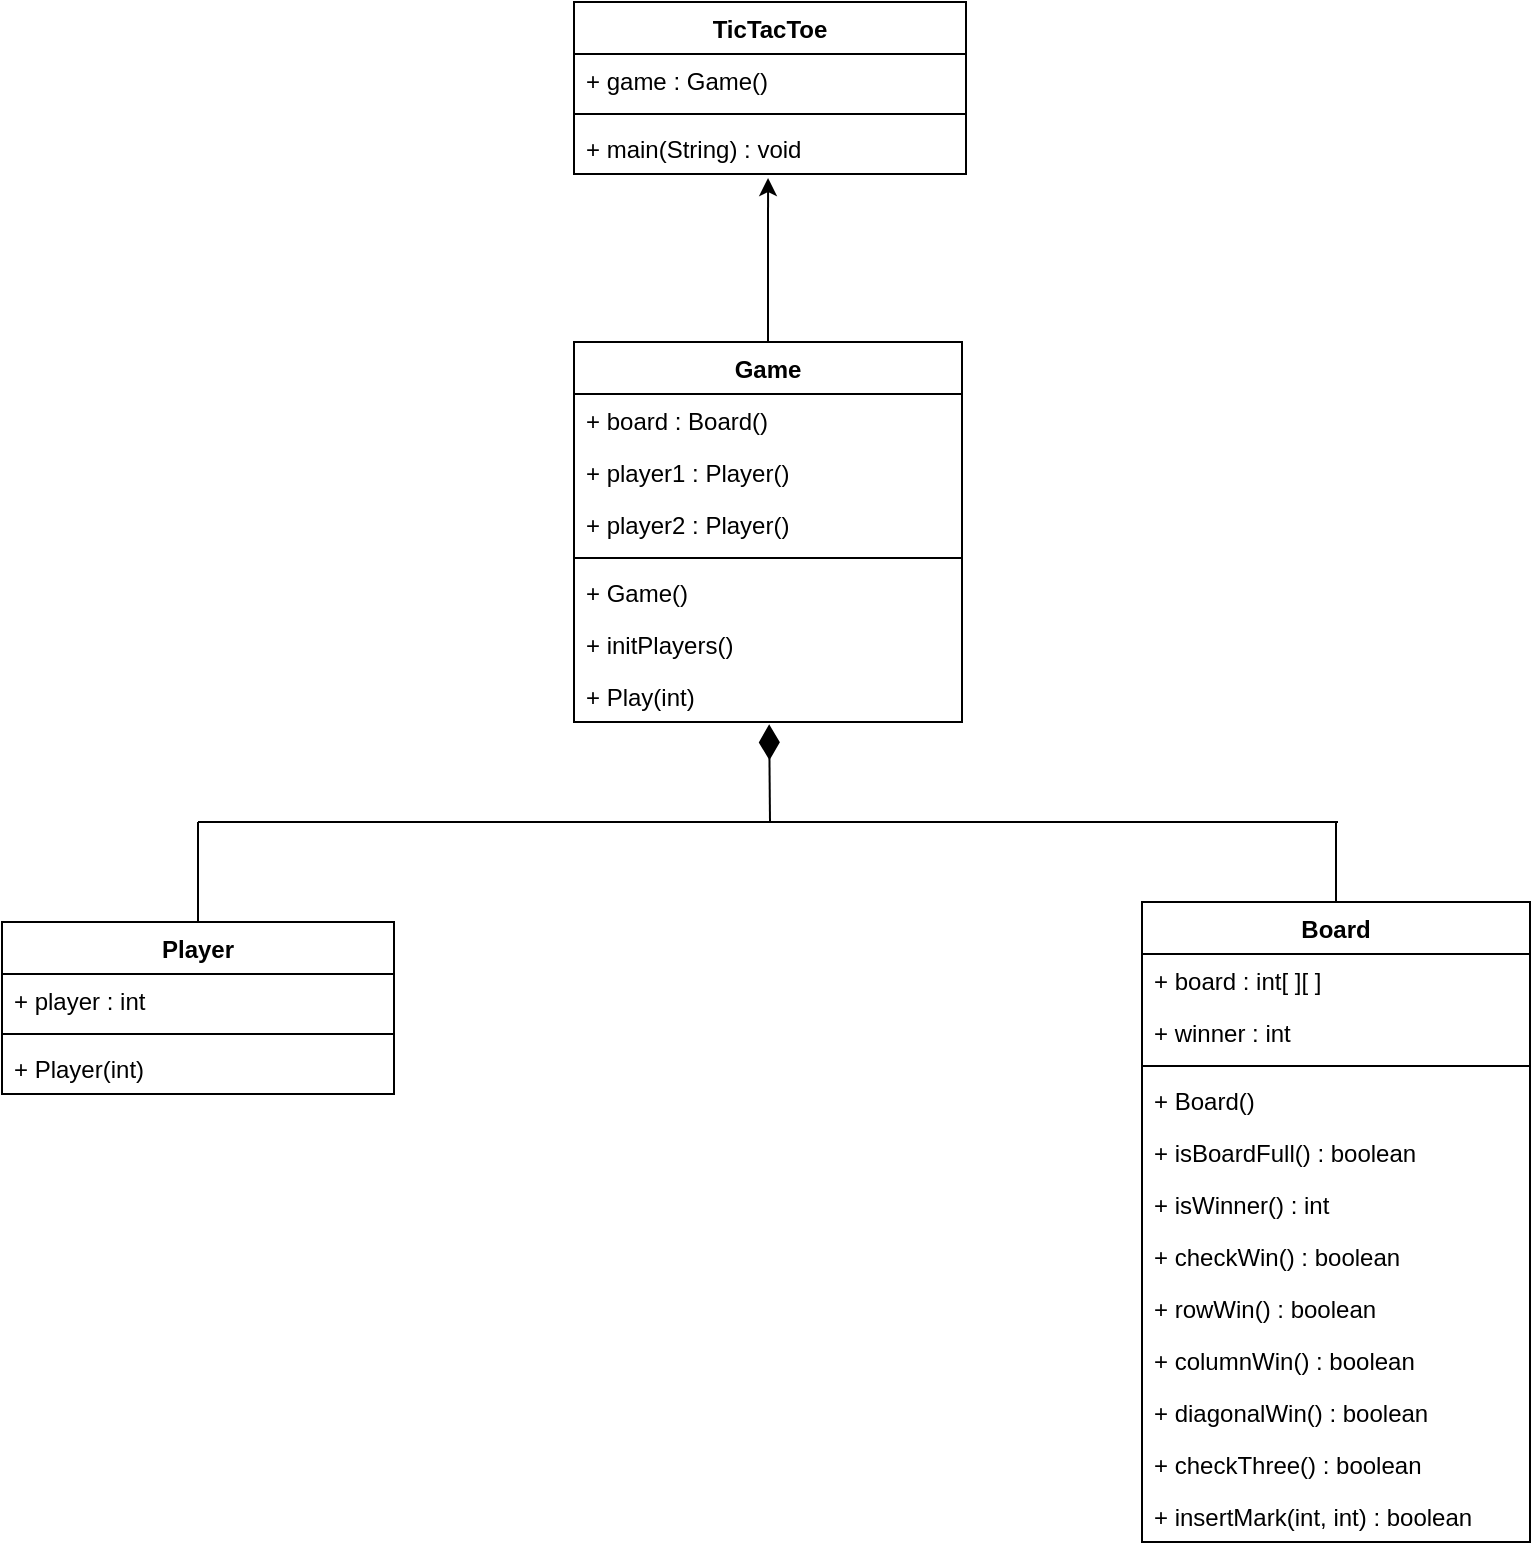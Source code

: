 <mxfile version="14.6.13" type="device"><diagram id="WSh36AjqPRWpD1FRRpOP" name="Page-1"><mxGraphModel dx="1071" dy="956" grid="1" gridSize="10" guides="1" tooltips="1" connect="1" arrows="1" fold="1" page="1" pageScale="1" pageWidth="827" pageHeight="1169" math="0" shadow="0"><root><mxCell id="0"/><mxCell id="1" parent="0"/><mxCell id="5koupXOW8qP0fVpnrkr8-11" value="TicTacToe" style="swimlane;fontStyle=1;align=center;verticalAlign=top;childLayout=stackLayout;horizontal=1;startSize=26;horizontalStack=0;resizeParent=1;resizeParentMax=0;resizeLast=0;collapsible=1;marginBottom=0;" vertex="1" parent="1"><mxGeometry x="316" y="90" width="196" height="86" as="geometry"/></mxCell><mxCell id="5koupXOW8qP0fVpnrkr8-12" value="+ game : Game()" style="text;strokeColor=none;fillColor=none;align=left;verticalAlign=top;spacingLeft=4;spacingRight=4;overflow=hidden;rotatable=0;points=[[0,0.5],[1,0.5]];portConstraint=eastwest;" vertex="1" parent="5koupXOW8qP0fVpnrkr8-11"><mxGeometry y="26" width="196" height="26" as="geometry"/></mxCell><mxCell id="5koupXOW8qP0fVpnrkr8-13" value="" style="line;strokeWidth=1;fillColor=none;align=left;verticalAlign=middle;spacingTop=-1;spacingLeft=3;spacingRight=3;rotatable=0;labelPosition=right;points=[];portConstraint=eastwest;" vertex="1" parent="5koupXOW8qP0fVpnrkr8-11"><mxGeometry y="52" width="196" height="8" as="geometry"/></mxCell><mxCell id="5koupXOW8qP0fVpnrkr8-14" value="+ main(String) : void" style="text;strokeColor=none;fillColor=none;align=left;verticalAlign=top;spacingLeft=4;spacingRight=4;overflow=hidden;rotatable=0;points=[[0,0.5],[1,0.5]];portConstraint=eastwest;" vertex="1" parent="5koupXOW8qP0fVpnrkr8-11"><mxGeometry y="60" width="196" height="26" as="geometry"/></mxCell><mxCell id="5koupXOW8qP0fVpnrkr8-15" value="Game" style="swimlane;fontStyle=1;align=center;verticalAlign=top;childLayout=stackLayout;horizontal=1;startSize=26;horizontalStack=0;resizeParent=1;resizeParentMax=0;resizeLast=0;collapsible=1;marginBottom=0;" vertex="1" parent="1"><mxGeometry x="316" y="260" width="194" height="190" as="geometry"/></mxCell><mxCell id="5koupXOW8qP0fVpnrkr8-16" value="+ board : Board()" style="text;strokeColor=none;fillColor=none;align=left;verticalAlign=top;spacingLeft=4;spacingRight=4;overflow=hidden;rotatable=0;points=[[0,0.5],[1,0.5]];portConstraint=eastwest;" vertex="1" parent="5koupXOW8qP0fVpnrkr8-15"><mxGeometry y="26" width="194" height="26" as="geometry"/></mxCell><mxCell id="5koupXOW8qP0fVpnrkr8-19" value="+ player1 : Player()" style="text;strokeColor=none;fillColor=none;align=left;verticalAlign=top;spacingLeft=4;spacingRight=4;overflow=hidden;rotatable=0;points=[[0,0.5],[1,0.5]];portConstraint=eastwest;" vertex="1" parent="5koupXOW8qP0fVpnrkr8-15"><mxGeometry y="52" width="194" height="26" as="geometry"/></mxCell><mxCell id="5koupXOW8qP0fVpnrkr8-20" value="+ player2 : Player()" style="text;strokeColor=none;fillColor=none;align=left;verticalAlign=top;spacingLeft=4;spacingRight=4;overflow=hidden;rotatable=0;points=[[0,0.5],[1,0.5]];portConstraint=eastwest;" vertex="1" parent="5koupXOW8qP0fVpnrkr8-15"><mxGeometry y="78" width="194" height="26" as="geometry"/></mxCell><mxCell id="5koupXOW8qP0fVpnrkr8-17" value="" style="line;strokeWidth=1;fillColor=none;align=left;verticalAlign=middle;spacingTop=-1;spacingLeft=3;spacingRight=3;rotatable=0;labelPosition=right;points=[];portConstraint=eastwest;" vertex="1" parent="5koupXOW8qP0fVpnrkr8-15"><mxGeometry y="104" width="194" height="8" as="geometry"/></mxCell><mxCell id="5koupXOW8qP0fVpnrkr8-18" value="+ Game()" style="text;strokeColor=none;fillColor=none;align=left;verticalAlign=top;spacingLeft=4;spacingRight=4;overflow=hidden;rotatable=0;points=[[0,0.5],[1,0.5]];portConstraint=eastwest;" vertex="1" parent="5koupXOW8qP0fVpnrkr8-15"><mxGeometry y="112" width="194" height="26" as="geometry"/></mxCell><mxCell id="5koupXOW8qP0fVpnrkr8-22" value="+ initPlayers()" style="text;strokeColor=none;fillColor=none;align=left;verticalAlign=top;spacingLeft=4;spacingRight=4;overflow=hidden;rotatable=0;points=[[0,0.5],[1,0.5]];portConstraint=eastwest;" vertex="1" parent="5koupXOW8qP0fVpnrkr8-15"><mxGeometry y="138" width="194" height="26" as="geometry"/></mxCell><mxCell id="5koupXOW8qP0fVpnrkr8-23" value="+ Play(int)" style="text;strokeColor=none;fillColor=none;align=left;verticalAlign=top;spacingLeft=4;spacingRight=4;overflow=hidden;rotatable=0;points=[[0,0.5],[1,0.5]];portConstraint=eastwest;" vertex="1" parent="5koupXOW8qP0fVpnrkr8-15"><mxGeometry y="164" width="194" height="26" as="geometry"/></mxCell><mxCell id="5koupXOW8qP0fVpnrkr8-24" value="" style="endArrow=classic;html=1;exitX=0.5;exitY=0;exitDx=0;exitDy=0;entryX=0.495;entryY=1.077;entryDx=0;entryDy=0;entryPerimeter=0;" edge="1" parent="1" source="5koupXOW8qP0fVpnrkr8-15" target="5koupXOW8qP0fVpnrkr8-14"><mxGeometry width="50" height="50" relative="1" as="geometry"><mxPoint x="470" y="280" as="sourcePoint"/><mxPoint x="520" y="230" as="targetPoint"/></mxGeometry></mxCell><mxCell id="5koupXOW8qP0fVpnrkr8-29" value="Player" style="swimlane;fontStyle=1;align=center;verticalAlign=top;childLayout=stackLayout;horizontal=1;startSize=26;horizontalStack=0;resizeParent=1;resizeParentMax=0;resizeLast=0;collapsible=1;marginBottom=0;" vertex="1" parent="1"><mxGeometry x="30" y="550" width="196" height="86" as="geometry"/></mxCell><mxCell id="5koupXOW8qP0fVpnrkr8-30" value="+ player : int" style="text;strokeColor=none;fillColor=none;align=left;verticalAlign=top;spacingLeft=4;spacingRight=4;overflow=hidden;rotatable=0;points=[[0,0.5],[1,0.5]];portConstraint=eastwest;" vertex="1" parent="5koupXOW8qP0fVpnrkr8-29"><mxGeometry y="26" width="196" height="26" as="geometry"/></mxCell><mxCell id="5koupXOW8qP0fVpnrkr8-31" value="" style="line;strokeWidth=1;fillColor=none;align=left;verticalAlign=middle;spacingTop=-1;spacingLeft=3;spacingRight=3;rotatable=0;labelPosition=right;points=[];portConstraint=eastwest;" vertex="1" parent="5koupXOW8qP0fVpnrkr8-29"><mxGeometry y="52" width="196" height="8" as="geometry"/></mxCell><mxCell id="5koupXOW8qP0fVpnrkr8-32" value="+ Player(int)" style="text;strokeColor=none;fillColor=none;align=left;verticalAlign=top;spacingLeft=4;spacingRight=4;overflow=hidden;rotatable=0;points=[[0,0.5],[1,0.5]];portConstraint=eastwest;" vertex="1" parent="5koupXOW8qP0fVpnrkr8-29"><mxGeometry y="60" width="196" height="26" as="geometry"/></mxCell><mxCell id="5koupXOW8qP0fVpnrkr8-33" value="Board" style="swimlane;fontStyle=1;align=center;verticalAlign=top;childLayout=stackLayout;horizontal=1;startSize=26;horizontalStack=0;resizeParent=1;resizeParentMax=0;resizeLast=0;collapsible=1;marginBottom=0;" vertex="1" parent="1"><mxGeometry x="600" y="540" width="194" height="320" as="geometry"/></mxCell><mxCell id="5koupXOW8qP0fVpnrkr8-34" value="+ board : int[ ][ ]" style="text;strokeColor=none;fillColor=none;align=left;verticalAlign=top;spacingLeft=4;spacingRight=4;overflow=hidden;rotatable=0;points=[[0,0.5],[1,0.5]];portConstraint=eastwest;" vertex="1" parent="5koupXOW8qP0fVpnrkr8-33"><mxGeometry y="26" width="194" height="26" as="geometry"/></mxCell><mxCell id="5koupXOW8qP0fVpnrkr8-35" value="+ winner : int" style="text;strokeColor=none;fillColor=none;align=left;verticalAlign=top;spacingLeft=4;spacingRight=4;overflow=hidden;rotatable=0;points=[[0,0.5],[1,0.5]];portConstraint=eastwest;" vertex="1" parent="5koupXOW8qP0fVpnrkr8-33"><mxGeometry y="52" width="194" height="26" as="geometry"/></mxCell><mxCell id="5koupXOW8qP0fVpnrkr8-37" value="" style="line;strokeWidth=1;fillColor=none;align=left;verticalAlign=middle;spacingTop=-1;spacingLeft=3;spacingRight=3;rotatable=0;labelPosition=right;points=[];portConstraint=eastwest;" vertex="1" parent="5koupXOW8qP0fVpnrkr8-33"><mxGeometry y="78" width="194" height="8" as="geometry"/></mxCell><mxCell id="5koupXOW8qP0fVpnrkr8-38" value="+ Board()" style="text;strokeColor=none;fillColor=none;align=left;verticalAlign=top;spacingLeft=4;spacingRight=4;overflow=hidden;rotatable=0;points=[[0,0.5],[1,0.5]];portConstraint=eastwest;" vertex="1" parent="5koupXOW8qP0fVpnrkr8-33"><mxGeometry y="86" width="194" height="26" as="geometry"/></mxCell><mxCell id="5koupXOW8qP0fVpnrkr8-39" value="+ isBoardFull() : boolean" style="text;strokeColor=none;fillColor=none;align=left;verticalAlign=top;spacingLeft=4;spacingRight=4;overflow=hidden;rotatable=0;points=[[0,0.5],[1,0.5]];portConstraint=eastwest;" vertex="1" parent="5koupXOW8qP0fVpnrkr8-33"><mxGeometry y="112" width="194" height="26" as="geometry"/></mxCell><mxCell id="5koupXOW8qP0fVpnrkr8-36" value="+ isWinner() : int" style="text;strokeColor=none;fillColor=none;align=left;verticalAlign=top;spacingLeft=4;spacingRight=4;overflow=hidden;rotatable=0;points=[[0,0.5],[1,0.5]];portConstraint=eastwest;" vertex="1" parent="5koupXOW8qP0fVpnrkr8-33"><mxGeometry y="138" width="194" height="26" as="geometry"/></mxCell><mxCell id="5koupXOW8qP0fVpnrkr8-40" value="+ checkWin() : boolean" style="text;strokeColor=none;fillColor=none;align=left;verticalAlign=top;spacingLeft=4;spacingRight=4;overflow=hidden;rotatable=0;points=[[0,0.5],[1,0.5]];portConstraint=eastwest;" vertex="1" parent="5koupXOW8qP0fVpnrkr8-33"><mxGeometry y="164" width="194" height="26" as="geometry"/></mxCell><mxCell id="5koupXOW8qP0fVpnrkr8-45" value="+ rowWin() : boolean" style="text;strokeColor=none;fillColor=none;align=left;verticalAlign=top;spacingLeft=4;spacingRight=4;overflow=hidden;rotatable=0;points=[[0,0.5],[1,0.5]];portConstraint=eastwest;" vertex="1" parent="5koupXOW8qP0fVpnrkr8-33"><mxGeometry y="190" width="194" height="26" as="geometry"/></mxCell><mxCell id="5koupXOW8qP0fVpnrkr8-48" value="+ columnWin() : boolean" style="text;strokeColor=none;fillColor=none;align=left;verticalAlign=top;spacingLeft=4;spacingRight=4;overflow=hidden;rotatable=0;points=[[0,0.5],[1,0.5]];portConstraint=eastwest;" vertex="1" parent="5koupXOW8qP0fVpnrkr8-33"><mxGeometry y="216" width="194" height="26" as="geometry"/></mxCell><mxCell id="5koupXOW8qP0fVpnrkr8-49" value="+ diagonalWin() : boolean" style="text;strokeColor=none;fillColor=none;align=left;verticalAlign=top;spacingLeft=4;spacingRight=4;overflow=hidden;rotatable=0;points=[[0,0.5],[1,0.5]];portConstraint=eastwest;" vertex="1" parent="5koupXOW8qP0fVpnrkr8-33"><mxGeometry y="242" width="194" height="26" as="geometry"/></mxCell><mxCell id="5koupXOW8qP0fVpnrkr8-47" value="+ checkThree() : boolean" style="text;strokeColor=none;fillColor=none;align=left;verticalAlign=top;spacingLeft=4;spacingRight=4;overflow=hidden;rotatable=0;points=[[0,0.5],[1,0.5]];portConstraint=eastwest;" vertex="1" parent="5koupXOW8qP0fVpnrkr8-33"><mxGeometry y="268" width="194" height="26" as="geometry"/></mxCell><mxCell id="5koupXOW8qP0fVpnrkr8-46" value="+ insertMark(int, int) : boolean" style="text;strokeColor=none;fillColor=none;align=left;verticalAlign=top;spacingLeft=4;spacingRight=4;overflow=hidden;rotatable=0;points=[[0,0.5],[1,0.5]];portConstraint=eastwest;" vertex="1" parent="5koupXOW8qP0fVpnrkr8-33"><mxGeometry y="294" width="194" height="26" as="geometry"/></mxCell><mxCell id="5koupXOW8qP0fVpnrkr8-41" value="" style="endArrow=none;html=1;" edge="1" parent="1"><mxGeometry width="50" height="50" relative="1" as="geometry"><mxPoint x="128" y="500" as="sourcePoint"/><mxPoint x="698" y="500" as="targetPoint"/></mxGeometry></mxCell><mxCell id="5koupXOW8qP0fVpnrkr8-42" value="" style="endArrow=diamondThin;html=1;entryX=0.503;entryY=1.045;entryDx=0;entryDy=0;entryPerimeter=0;endFill=1;endSize=15;" edge="1" parent="1" target="5koupXOW8qP0fVpnrkr8-23"><mxGeometry width="50" height="50" relative="1" as="geometry"><mxPoint x="414" y="500" as="sourcePoint"/><mxPoint x="150" y="320" as="targetPoint"/></mxGeometry></mxCell><mxCell id="5koupXOW8qP0fVpnrkr8-43" value="" style="endArrow=none;html=1;entryX=0.5;entryY=0;entryDx=0;entryDy=0;" edge="1" parent="1" target="5koupXOW8qP0fVpnrkr8-33"><mxGeometry width="50" height="50" relative="1" as="geometry"><mxPoint x="697" y="500" as="sourcePoint"/><mxPoint x="550" y="550" as="targetPoint"/></mxGeometry></mxCell><mxCell id="5koupXOW8qP0fVpnrkr8-44" value="" style="endArrow=none;html=1;exitX=0.5;exitY=0;exitDx=0;exitDy=0;" edge="1" parent="1" source="5koupXOW8qP0fVpnrkr8-29"><mxGeometry width="50" height="50" relative="1" as="geometry"><mxPoint x="80" y="550" as="sourcePoint"/><mxPoint x="128" y="500" as="targetPoint"/></mxGeometry></mxCell></root></mxGraphModel></diagram></mxfile>